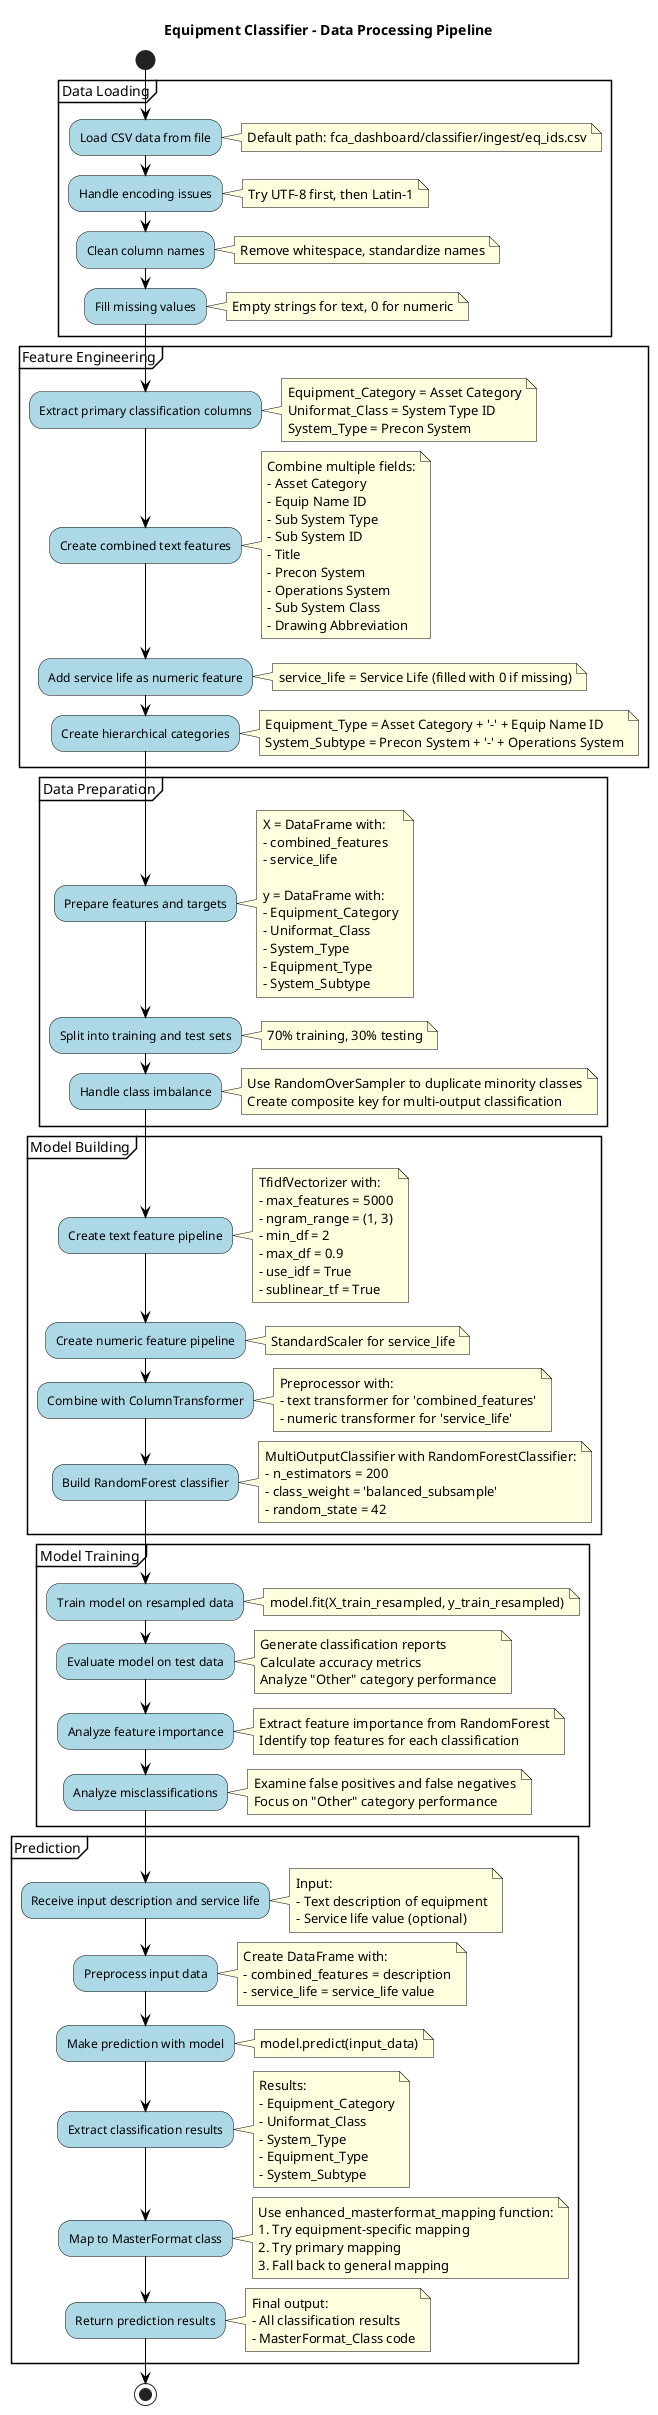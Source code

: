 @startuml "Equipment Classifier Pipeline"

' Define the styles
skinparam packageStyle rectangle
skinparam componentStyle uml2
skinparam backgroundColor white
skinparam arrowColor black
skinparam activityBackgroundColor lightblue
skinparam activityBorderColor black
skinparam noteBackgroundColor lightyellow
skinparam noteBorderColor black
skinparam arrowFontSize 12

' Title
title Equipment Classifier - Data Processing Pipeline

' Start
start

' Data Loading
partition "Data Loading" {
  :Load CSV data from file;
  note right: Default path: fca_dashboard/classifier/ingest/eq_ids.csv
  
  :Handle encoding issues;
  note right: Try UTF-8 first, then Latin-1
  
  :Clean column names;
  note right: Remove whitespace, standardize names
  
  :Fill missing values;
  note right: Empty strings for text, 0 for numeric
}

' Feature Engineering
partition "Feature Engineering" {
  :Extract primary classification columns;
  note right
    Equipment_Category = Asset Category
    Uniformat_Class = System Type ID
    System_Type = Precon System
  end note
  
  :Create combined text features;
  note right
    Combine multiple fields:
    - Asset Category
    - Equip Name ID
    - Sub System Type
    - Sub System ID
    - Title
    - Precon System
    - Operations System
    - Sub System Class
    - Drawing Abbreviation
  end note
  
  :Add service life as numeric feature;
  note right: service_life = Service Life (filled with 0 if missing)
  
  :Create hierarchical categories;
  note right
    Equipment_Type = Asset Category + '-' + Equip Name ID
    System_Subtype = Precon System + '-' + Operations System
  end note
}

' Data Preparation
partition "Data Preparation" {
  :Prepare features and targets;
  note right
    X = DataFrame with:
    - combined_features
    - service_life
    
    y = DataFrame with:
    - Equipment_Category
    - Uniformat_Class
    - System_Type
    - Equipment_Type
    - System_Subtype
  end note
  
  :Split into training and test sets;
  note right: 70% training, 30% testing
  
  :Handle class imbalance;
  note right
    Use RandomOverSampler to duplicate minority classes
    Create composite key for multi-output classification
  end note
}

' Model Building
partition "Model Building" {
  :Create text feature pipeline;
  note right
    TfidfVectorizer with:
    - max_features = 5000
    - ngram_range = (1, 3)
    - min_df = 2
    - max_df = 0.9
    - use_idf = True
    - sublinear_tf = True
  end note
  
  :Create numeric feature pipeline;
  note right: StandardScaler for service_life
  
  :Combine with ColumnTransformer;
  note right
    Preprocessor with:
    - text transformer for 'combined_features'
    - numeric transformer for 'service_life'
  end note
  
  :Build RandomForest classifier;
  note right
    MultiOutputClassifier with RandomForestClassifier:
    - n_estimators = 200
    - class_weight = 'balanced_subsample'
    - random_state = 42
  end note
}

' Model Training
partition "Model Training" {
  :Train model on resampled data;
  note right: model.fit(X_train_resampled, y_train_resampled)
  
  :Evaluate model on test data;
  note right
    Generate classification reports
    Calculate accuracy metrics
    Analyze "Other" category performance
  end note
  
  :Analyze feature importance;
  note right
    Extract feature importance from RandomForest
    Identify top features for each classification
  end note
  
  :Analyze misclassifications;
  note right
    Examine false positives and false negatives
    Focus on "Other" category performance
  end note
}

' Prediction
partition "Prediction" {
  :Receive input description and service life;
  note right
    Input:
    - Text description of equipment
    - Service life value (optional)
  end note
  
  :Preprocess input data;
  note right
    Create DataFrame with:
    - combined_features = description
    - service_life = service_life value
  end note
  
  :Make prediction with model;
  note right: model.predict(input_data)
  
  :Extract classification results;
  note right
    Results:
    - Equipment_Category
    - Uniformat_Class
    - System_Type
    - Equipment_Type
    - System_Subtype
  end note
  
  :Map to MasterFormat class;
  note right
    Use enhanced_masterformat_mapping function:
    1. Try equipment-specific mapping
    2. Try primary mapping
    3. Fall back to general mapping
  end note
  
  :Return prediction results;
  note right
    Final output:
    - All classification results
    - MasterFormat_Class code
  end note
}

' End
stop

@enduml